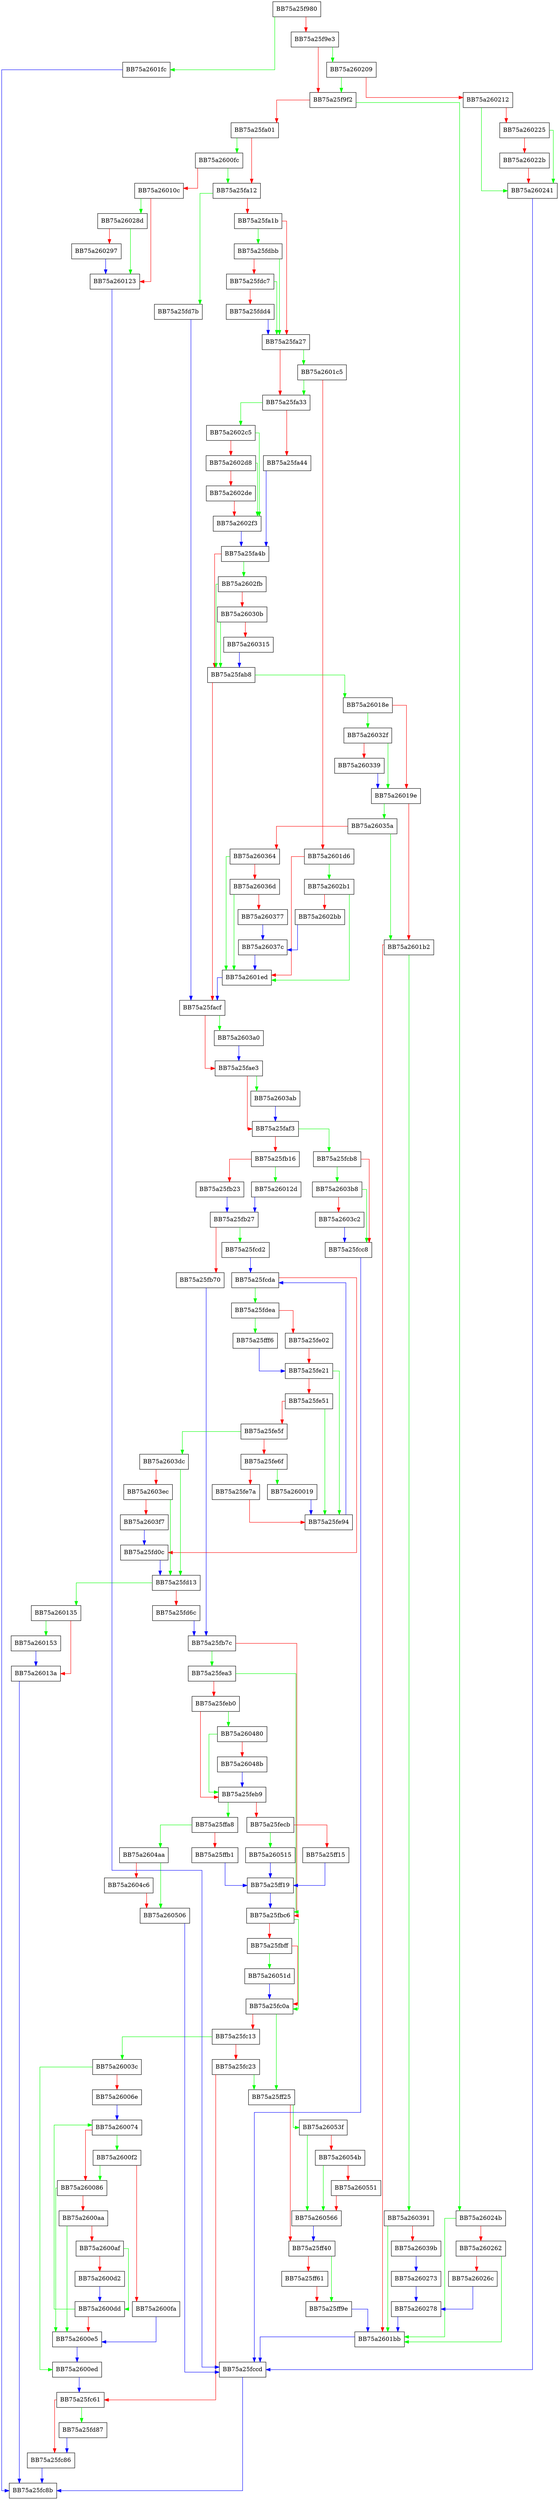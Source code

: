 digraph getScanData {
  node [shape="box"];
  graph [splines=ortho];
  BB75a25f980 -> BB75a2601fc [color="green"];
  BB75a25f980 -> BB75a25f9e3 [color="red"];
  BB75a25f9e3 -> BB75a260209 [color="green"];
  BB75a25f9e3 -> BB75a25f9f2 [color="red"];
  BB75a25f9f2 -> BB75a26024b [color="green"];
  BB75a25f9f2 -> BB75a25fa01 [color="red"];
  BB75a25fa01 -> BB75a2600fc [color="green"];
  BB75a25fa01 -> BB75a25fa12 [color="red"];
  BB75a25fa12 -> BB75a25fd7b [color="green"];
  BB75a25fa12 -> BB75a25fa1b [color="red"];
  BB75a25fa1b -> BB75a25fdbb [color="green"];
  BB75a25fa1b -> BB75a25fa27 [color="red"];
  BB75a25fa27 -> BB75a2601c5 [color="green"];
  BB75a25fa27 -> BB75a25fa33 [color="red"];
  BB75a25fa33 -> BB75a2602c5 [color="green"];
  BB75a25fa33 -> BB75a25fa44 [color="red"];
  BB75a25fa44 -> BB75a25fa4b [color="blue"];
  BB75a25fa4b -> BB75a2602fb [color="green"];
  BB75a25fa4b -> BB75a25fab8 [color="red"];
  BB75a25fab8 -> BB75a26018e [color="green"];
  BB75a25fab8 -> BB75a25facf [color="red"];
  BB75a25facf -> BB75a2603a0 [color="green"];
  BB75a25facf -> BB75a25fae3 [color="red"];
  BB75a25fae3 -> BB75a2603ab [color="green"];
  BB75a25fae3 -> BB75a25faf3 [color="red"];
  BB75a25faf3 -> BB75a25fcb8 [color="green"];
  BB75a25faf3 -> BB75a25fb16 [color="red"];
  BB75a25fb16 -> BB75a26012d [color="green"];
  BB75a25fb16 -> BB75a25fb23 [color="red"];
  BB75a25fb23 -> BB75a25fb27 [color="blue"];
  BB75a25fb27 -> BB75a25fcd2 [color="green"];
  BB75a25fb27 -> BB75a25fb70 [color="red"];
  BB75a25fb70 -> BB75a25fb7c [color="blue"];
  BB75a25fb7c -> BB75a25fea3 [color="green"];
  BB75a25fb7c -> BB75a25fbc6 [color="red"];
  BB75a25fbc6 -> BB75a25fc0a [color="green"];
  BB75a25fbc6 -> BB75a25fbff [color="red"];
  BB75a25fbff -> BB75a26051d [color="green"];
  BB75a25fbff -> BB75a25fc0a [color="red"];
  BB75a25fc0a -> BB75a25ff25 [color="green"];
  BB75a25fc0a -> BB75a25fc13 [color="red"];
  BB75a25fc13 -> BB75a26003c [color="green"];
  BB75a25fc13 -> BB75a25fc23 [color="red"];
  BB75a25fc23 -> BB75a25ff25 [color="green"];
  BB75a25fc23 -> BB75a25fc61 [color="red"];
  BB75a25fc61 -> BB75a25fd87 [color="green"];
  BB75a25fc61 -> BB75a25fc86 [color="red"];
  BB75a25fc86 -> BB75a25fc8b [color="blue"];
  BB75a25fcb8 -> BB75a2603b8 [color="green"];
  BB75a25fcb8 -> BB75a25fcc8 [color="red"];
  BB75a25fcc8 -> BB75a25fccd [color="blue"];
  BB75a25fccd -> BB75a25fc8b [color="blue"];
  BB75a25fcd2 -> BB75a25fcda [color="blue"];
  BB75a25fcda -> BB75a25fdea [color="green"];
  BB75a25fcda -> BB75a25fd0c [color="red"];
  BB75a25fd0c -> BB75a25fd13 [color="blue"];
  BB75a25fd13 -> BB75a260135 [color="green"];
  BB75a25fd13 -> BB75a25fd6c [color="red"];
  BB75a25fd6c -> BB75a25fb7c [color="blue"];
  BB75a25fd7b -> BB75a25facf [color="blue"];
  BB75a25fd87 -> BB75a25fc86 [color="blue"];
  BB75a25fdbb -> BB75a25fa27 [color="green"];
  BB75a25fdbb -> BB75a25fdc7 [color="red"];
  BB75a25fdc7 -> BB75a25fa27 [color="green"];
  BB75a25fdc7 -> BB75a25fdd4 [color="red"];
  BB75a25fdd4 -> BB75a25fa27 [color="blue"];
  BB75a25fdea -> BB75a25fff6 [color="green"];
  BB75a25fdea -> BB75a25fe02 [color="red"];
  BB75a25fe02 -> BB75a25fe21 [color="red"];
  BB75a25fe21 -> BB75a25fe94 [color="green"];
  BB75a25fe21 -> BB75a25fe51 [color="red"];
  BB75a25fe51 -> BB75a25fe94 [color="green"];
  BB75a25fe51 -> BB75a25fe5f [color="red"];
  BB75a25fe5f -> BB75a2603dc [color="green"];
  BB75a25fe5f -> BB75a25fe6f [color="red"];
  BB75a25fe6f -> BB75a260019 [color="green"];
  BB75a25fe6f -> BB75a25fe7a [color="red"];
  BB75a25fe7a -> BB75a25fe94 [color="red"];
  BB75a25fe94 -> BB75a25fcda [color="blue"];
  BB75a25fea3 -> BB75a25fbc6 [color="green"];
  BB75a25fea3 -> BB75a25feb0 [color="red"];
  BB75a25feb0 -> BB75a260480 [color="green"];
  BB75a25feb0 -> BB75a25feb9 [color="red"];
  BB75a25feb9 -> BB75a25ffa8 [color="green"];
  BB75a25feb9 -> BB75a25fecb [color="red"];
  BB75a25fecb -> BB75a260515 [color="green"];
  BB75a25fecb -> BB75a25ff15 [color="red"];
  BB75a25ff15 -> BB75a25ff19 [color="blue"];
  BB75a25ff19 -> BB75a25fbc6 [color="blue"];
  BB75a25ff25 -> BB75a26053f [color="green"];
  BB75a25ff25 -> BB75a25ff40 [color="red"];
  BB75a25ff40 -> BB75a25ff9e [color="green"];
  BB75a25ff40 -> BB75a25ff61 [color="red"];
  BB75a25ff61 -> BB75a25ff9e [color="red"];
  BB75a25ff9e -> BB75a2601bb [color="blue"];
  BB75a25ffa8 -> BB75a2604aa [color="green"];
  BB75a25ffa8 -> BB75a25ffb1 [color="red"];
  BB75a25ffb1 -> BB75a25ff19 [color="blue"];
  BB75a25fff6 -> BB75a25fe21 [color="blue"];
  BB75a260019 -> BB75a25fe94 [color="blue"];
  BB75a26003c -> BB75a2600ed [color="green"];
  BB75a26003c -> BB75a26006e [color="red"];
  BB75a26006e -> BB75a260074 [color="blue"];
  BB75a260074 -> BB75a2600f2 [color="green"];
  BB75a260074 -> BB75a260086 [color="red"];
  BB75a260086 -> BB75a2600e5 [color="green"];
  BB75a260086 -> BB75a2600aa [color="red"];
  BB75a2600aa -> BB75a2600e5 [color="green"];
  BB75a2600aa -> BB75a2600af [color="red"];
  BB75a2600af -> BB75a2600dd [color="green"];
  BB75a2600af -> BB75a2600d2 [color="red"];
  BB75a2600d2 -> BB75a2600dd [color="blue"];
  BB75a2600dd -> BB75a260074 [color="green"];
  BB75a2600dd -> BB75a2600e5 [color="red"];
  BB75a2600e5 -> BB75a2600ed [color="blue"];
  BB75a2600ed -> BB75a25fc61 [color="blue"];
  BB75a2600f2 -> BB75a260086 [color="green"];
  BB75a2600f2 -> BB75a2600fa [color="red"];
  BB75a2600fa -> BB75a2600e5 [color="blue"];
  BB75a2600fc -> BB75a25fa12 [color="green"];
  BB75a2600fc -> BB75a26010c [color="red"];
  BB75a26010c -> BB75a26028d [color="green"];
  BB75a26010c -> BB75a260123 [color="red"];
  BB75a260123 -> BB75a25fccd [color="blue"];
  BB75a26012d -> BB75a25fb27 [color="blue"];
  BB75a260135 -> BB75a260153 [color="green"];
  BB75a260135 -> BB75a26013a [color="red"];
  BB75a26013a -> BB75a25fc8b [color="blue"];
  BB75a260153 -> BB75a26013a [color="blue"];
  BB75a26018e -> BB75a26032f [color="green"];
  BB75a26018e -> BB75a26019e [color="red"];
  BB75a26019e -> BB75a26035a [color="green"];
  BB75a26019e -> BB75a2601b2 [color="red"];
  BB75a2601b2 -> BB75a260391 [color="green"];
  BB75a2601b2 -> BB75a2601bb [color="red"];
  BB75a2601bb -> BB75a25fccd [color="blue"];
  BB75a2601c5 -> BB75a25fa33 [color="green"];
  BB75a2601c5 -> BB75a2601d6 [color="red"];
  BB75a2601d6 -> BB75a2602b1 [color="green"];
  BB75a2601d6 -> BB75a2601ed [color="red"];
  BB75a2601ed -> BB75a25facf [color="blue"];
  BB75a2601fc -> BB75a25fc8b [color="blue"];
  BB75a260209 -> BB75a25f9f2 [color="green"];
  BB75a260209 -> BB75a260212 [color="red"];
  BB75a260212 -> BB75a260241 [color="green"];
  BB75a260212 -> BB75a260225 [color="red"];
  BB75a260225 -> BB75a260241 [color="green"];
  BB75a260225 -> BB75a26022b [color="red"];
  BB75a26022b -> BB75a260241 [color="red"];
  BB75a260241 -> BB75a25fccd [color="blue"];
  BB75a26024b -> BB75a2601bb [color="green"];
  BB75a26024b -> BB75a260262 [color="red"];
  BB75a260262 -> BB75a2601bb [color="green"];
  BB75a260262 -> BB75a26026c [color="red"];
  BB75a26026c -> BB75a260278 [color="blue"];
  BB75a260273 -> BB75a260278 [color="blue"];
  BB75a260278 -> BB75a2601bb [color="blue"];
  BB75a26028d -> BB75a260123 [color="green"];
  BB75a26028d -> BB75a260297 [color="red"];
  BB75a260297 -> BB75a260123 [color="blue"];
  BB75a2602b1 -> BB75a2601ed [color="green"];
  BB75a2602b1 -> BB75a2602bb [color="red"];
  BB75a2602bb -> BB75a26037c [color="blue"];
  BB75a2602c5 -> BB75a2602f3 [color="green"];
  BB75a2602c5 -> BB75a2602d8 [color="red"];
  BB75a2602d8 -> BB75a2602f3 [color="green"];
  BB75a2602d8 -> BB75a2602de [color="red"];
  BB75a2602de -> BB75a2602f3 [color="red"];
  BB75a2602f3 -> BB75a25fa4b [color="blue"];
  BB75a2602fb -> BB75a25fab8 [color="green"];
  BB75a2602fb -> BB75a26030b [color="red"];
  BB75a26030b -> BB75a25fab8 [color="green"];
  BB75a26030b -> BB75a260315 [color="red"];
  BB75a260315 -> BB75a25fab8 [color="blue"];
  BB75a26032f -> BB75a26019e [color="green"];
  BB75a26032f -> BB75a260339 [color="red"];
  BB75a260339 -> BB75a26019e [color="blue"];
  BB75a26035a -> BB75a2601b2 [color="green"];
  BB75a26035a -> BB75a260364 [color="red"];
  BB75a260364 -> BB75a2601ed [color="green"];
  BB75a260364 -> BB75a26036d [color="red"];
  BB75a26036d -> BB75a2601ed [color="green"];
  BB75a26036d -> BB75a260377 [color="red"];
  BB75a260377 -> BB75a26037c [color="blue"];
  BB75a26037c -> BB75a2601ed [color="blue"];
  BB75a260391 -> BB75a2601bb [color="green"];
  BB75a260391 -> BB75a26039b [color="red"];
  BB75a26039b -> BB75a260273 [color="blue"];
  BB75a2603a0 -> BB75a25fae3 [color="blue"];
  BB75a2603ab -> BB75a25faf3 [color="blue"];
  BB75a2603b8 -> BB75a25fcc8 [color="green"];
  BB75a2603b8 -> BB75a2603c2 [color="red"];
  BB75a2603c2 -> BB75a25fcc8 [color="blue"];
  BB75a2603dc -> BB75a25fd13 [color="green"];
  BB75a2603dc -> BB75a2603ec [color="red"];
  BB75a2603ec -> BB75a25fd13 [color="green"];
  BB75a2603ec -> BB75a2603f7 [color="red"];
  BB75a2603f7 -> BB75a25fd0c [color="blue"];
  BB75a260480 -> BB75a25feb9 [color="green"];
  BB75a260480 -> BB75a26048b [color="red"];
  BB75a26048b -> BB75a25feb9 [color="blue"];
  BB75a2604aa -> BB75a260506 [color="green"];
  BB75a2604aa -> BB75a2604c6 [color="red"];
  BB75a2604c6 -> BB75a260506 [color="red"];
  BB75a260506 -> BB75a25fccd [color="blue"];
  BB75a260515 -> BB75a25ff19 [color="blue"];
  BB75a26051d -> BB75a25fc0a [color="blue"];
  BB75a26053f -> BB75a260566 [color="green"];
  BB75a26053f -> BB75a26054b [color="red"];
  BB75a26054b -> BB75a260566 [color="green"];
  BB75a26054b -> BB75a260551 [color="red"];
  BB75a260551 -> BB75a260566 [color="red"];
  BB75a260566 -> BB75a25ff40 [color="blue"];
}